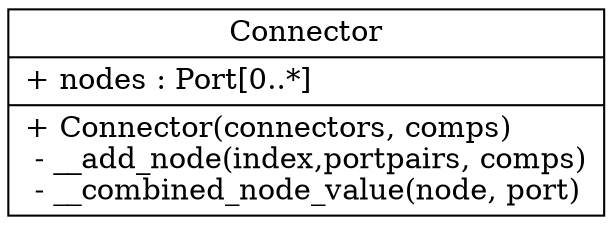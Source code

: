 digraph "classes" {
rankdir=BT
charset="utf-8"
"components.connector.Connector" [color="black", fontcolor="black",
                       label="{Connector| 
                         + nodes : Port[0..*]\l|
                        + Connector(connectors, comps)\l 
                        - __add_node(index,portpairs, comps)\l
                        - __combined_node_value(node, port)\l}",
                        shape="record", style="solid"];

}
